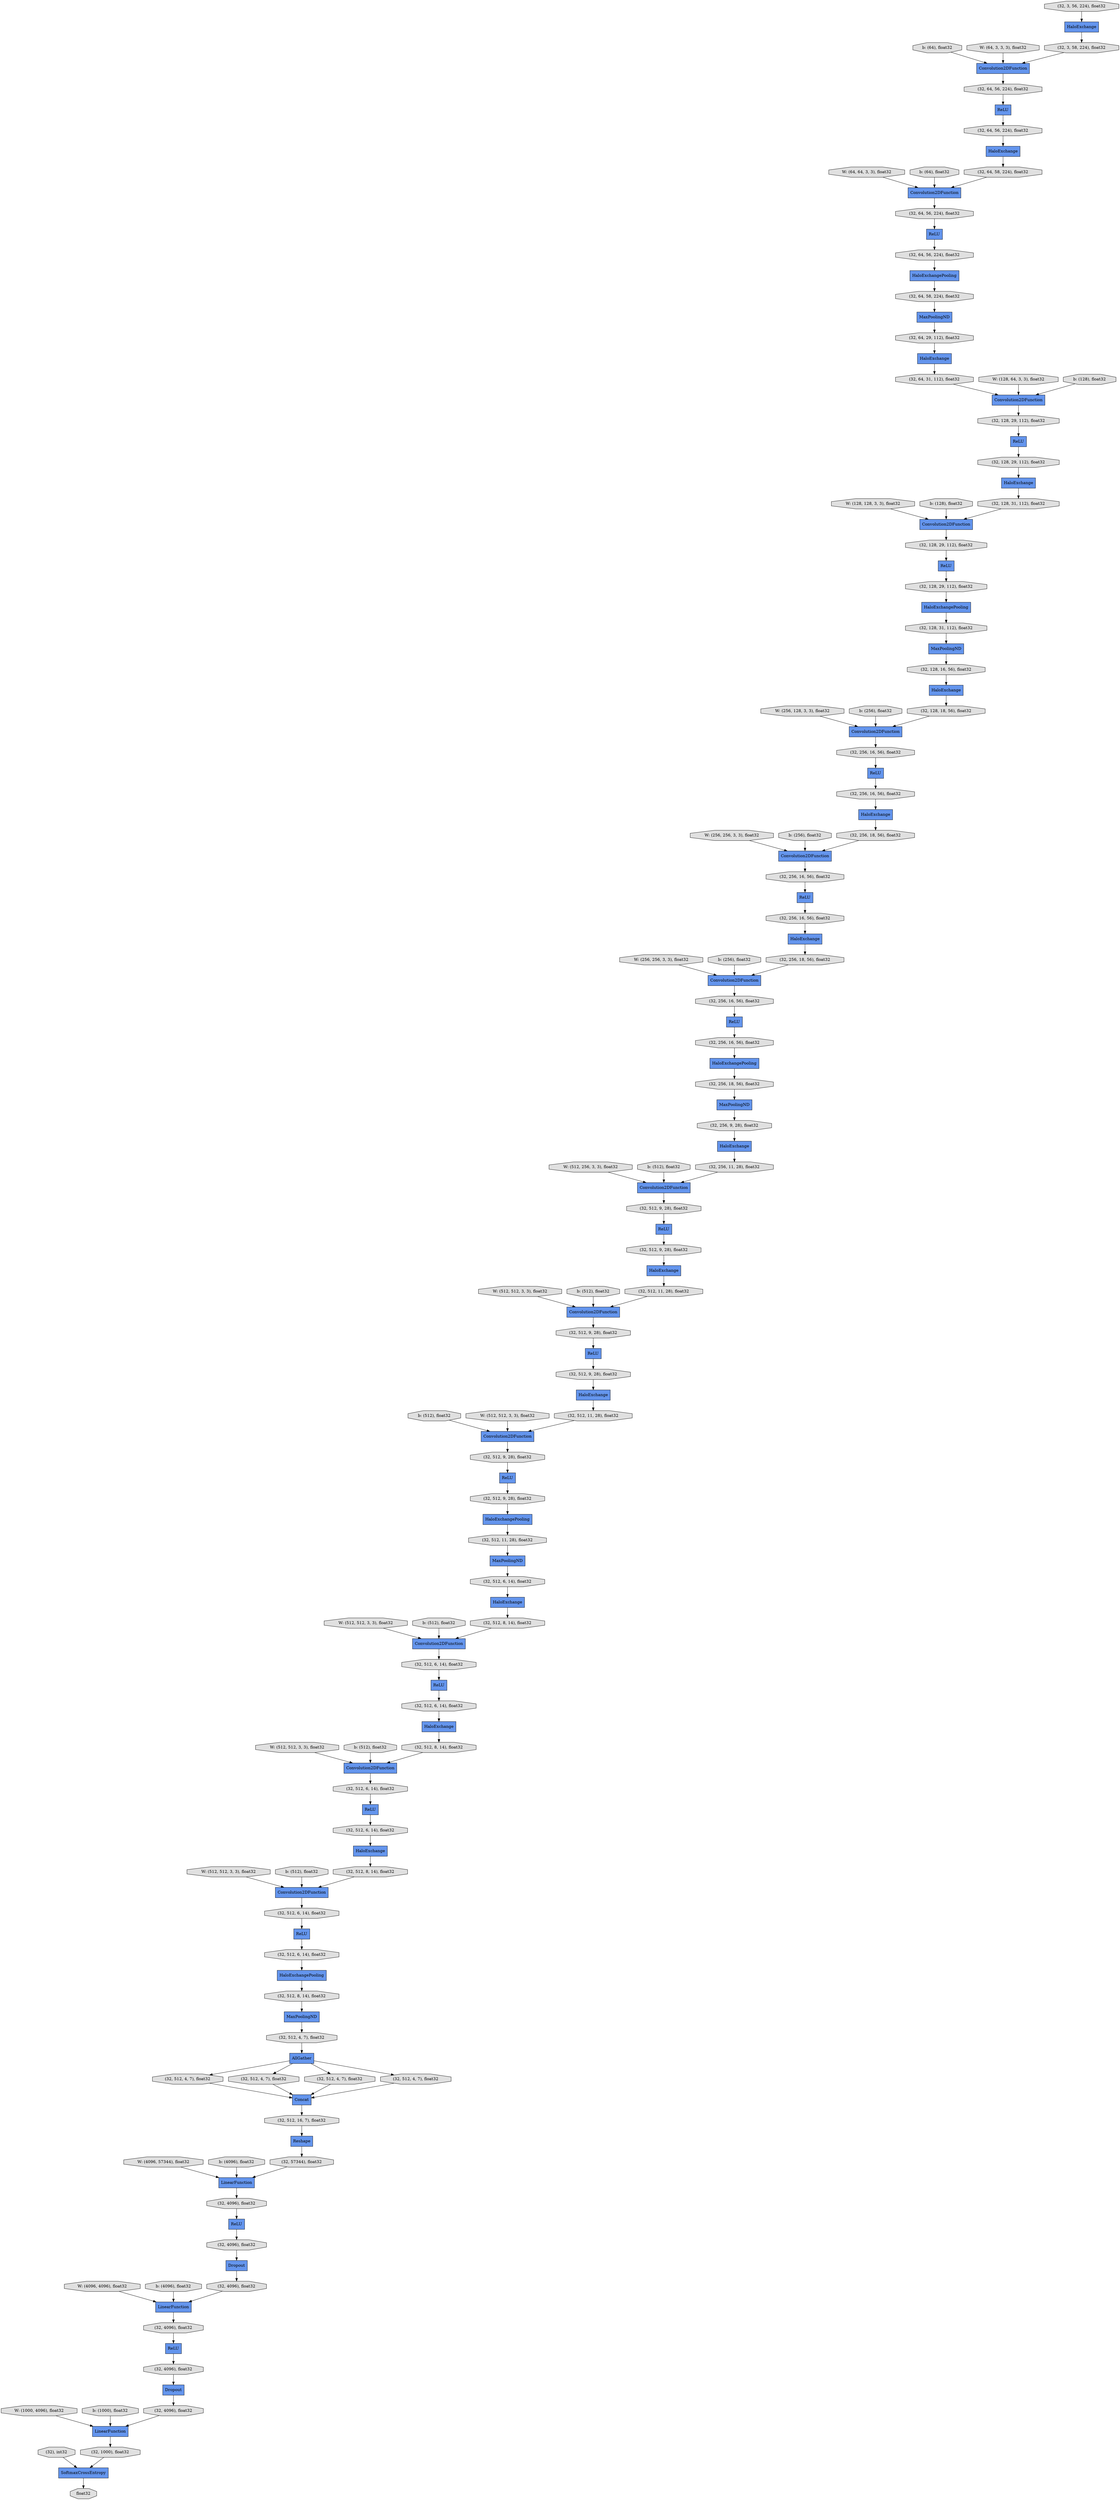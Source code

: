 digraph graphname{rankdir=TB;47544609267792 [label="HaloExchange",shape="record",fillcolor="#6495ED",style="filled"];47546721230992 [label="(32, 128, 29, 112), float32",shape="octagon",fillcolor="#E0E0E0",style="filled"];47546770309328 [label="(32, 4096), float32",shape="octagon",fillcolor="#E0E0E0",style="filled"];47546721231184 [label="(32, 128, 31, 112), float32",shape="octagon",fillcolor="#E0E0E0",style="filled"];47546717364560 [label="(32, 3, 56, 224), float32",shape="octagon",fillcolor="#E0E0E0",style="filled"];47546770309520 [label="float32",shape="octagon",fillcolor="#E0E0E0",style="filled"];47546721231312 [label="HaloExchange",shape="record",fillcolor="#6495ED",style="filled"];47546770309648 [label="(32, 1000), float32",shape="octagon",fillcolor="#E0E0E0",style="filled"];47546721231376 [label="HaloExchangePooling",shape="record",fillcolor="#6495ED",style="filled"];47546721231760 [label="(32, 128, 31, 112), float32",shape="octagon",fillcolor="#E0E0E0",style="filled"];47546721231888 [label="(32, 128, 29, 112), float32",shape="octagon",fillcolor="#E0E0E0",style="filled"];47546721231952 [label="(32, 256, 18, 56), float32",shape="octagon",fillcolor="#E0E0E0",style="filled"];47546721232080 [label="(32, 64, 56, 224), float32",shape="octagon",fillcolor="#E0E0E0",style="filled"];47546721232144 [label="(32, 256, 16, 56), float32",shape="octagon",fillcolor="#E0E0E0",style="filled"];47546721232272 [label="HaloExchange",shape="record",fillcolor="#6495ED",style="filled"];47546721232336 [label="(32, 64, 56, 224), float32",shape="octagon",fillcolor="#E0E0E0",style="filled"];47546721232400 [label="Convolution2DFunction",shape="record",fillcolor="#6495ED",style="filled"];47546721232464 [label="(32, 64, 29, 112), float32",shape="octagon",fillcolor="#E0E0E0",style="filled"];47546721232528 [label="MaxPoolingND",shape="record",fillcolor="#6495ED",style="filled"];47546721232720 [label="(32, 64, 31, 112), float32",shape="octagon",fillcolor="#E0E0E0",style="filled"];47544829429648 [label="b: (64), float32",shape="octagon",fillcolor="#E0E0E0",style="filled"];47546721232912 [label="ReLU",shape="record",fillcolor="#6495ED",style="filled"];47546721232976 [label="(32, 128, 16, 56), float32",shape="octagon",fillcolor="#E0E0E0",style="filled"];47546721233040 [label="ReLU",shape="record",fillcolor="#6495ED",style="filled"];47546721233104 [label="(32, 64, 58, 224), float32",shape="octagon",fillcolor="#E0E0E0",style="filled"];47546721233232 [label="HaloExchange",shape="record",fillcolor="#6495ED",style="filled"];47546721233296 [label="(32, 128, 18, 56), float32",shape="octagon",fillcolor="#E0E0E0",style="filled"];47544829430288 [label="W: (64, 64, 3, 3), float32",shape="octagon",fillcolor="#E0E0E0",style="filled"];47546721233488 [label="HaloExchangePooling",shape="record",fillcolor="#6495ED",style="filled"];47544580254352 [label="W: (64, 3, 3, 3), float32",shape="octagon",fillcolor="#E0E0E0",style="filled"];47546721233616 [label="HaloExchange",shape="record",fillcolor="#6495ED",style="filled"];47544829430608 [label="b: (64), float32",shape="octagon",fillcolor="#E0E0E0",style="filled"];47546721233872 [label="(32, 128, 29, 112), float32",shape="octagon",fillcolor="#E0E0E0",style="filled"];47546721234000 [label="Convolution2DFunction",shape="record",fillcolor="#6495ED",style="filled"];47546721234064 [label="MaxPoolingND",shape="record",fillcolor="#6495ED",style="filled"];47546770164880 [label="Convolution2DFunction",shape="record",fillcolor="#6495ED",style="filled"];47544829430928 [label="W: (128, 64, 3, 3), float32",shape="octagon",fillcolor="#E0E0E0",style="filled"];47546770164944 [label="ReLU",shape="record",fillcolor="#6495ED",style="filled"];47546721234192 [label="Convolution2DFunction",shape="record",fillcolor="#6495ED",style="filled"];47546770165008 [label="(32, 64, 58, 224), float32",shape="octagon",fillcolor="#E0E0E0",style="filled"];47546770165136 [label="(32, 64, 56, 224), float32",shape="octagon",fillcolor="#E0E0E0",style="filled"];47544829431248 [label="b: (128), float32",shape="octagon",fillcolor="#E0E0E0",style="filled"];47546770165200 [label="(32, 64, 56, 224), float32",shape="octagon",fillcolor="#E0E0E0",style="filled"];47546721234448 [label="Convolution2DFunction",shape="record",fillcolor="#6495ED",style="filled"];47546770165264 [label="HaloExchange",shape="record",fillcolor="#6495ED",style="filled"];47546721234576 [label="ReLU",shape="record",fillcolor="#6495ED",style="filled"];47546770165392 [label="(32, 3, 58, 224), float32",shape="octagon",fillcolor="#E0E0E0",style="filled"];47546721234640 [label="(32, 128, 29, 112), float32",shape="octagon",fillcolor="#E0E0E0",style="filled"];47544829431568 [label="W: (128, 128, 3, 3), float32",shape="octagon",fillcolor="#E0E0E0",style="filled"];47546769698704 [label="ReLU",shape="record",fillcolor="#6495ED",style="filled"];47546721234832 [label="ReLU",shape="record",fillcolor="#6495ED",style="filled"];47546770296912 [label="(32, 512, 4, 7), float32",shape="octagon",fillcolor="#E0E0E0",style="filled"];47546721194064 [label="HaloExchange",shape="record",fillcolor="#6495ED",style="filled"];47546770296976 [label="(32, 512, 4, 7), float32",shape="octagon",fillcolor="#E0E0E0",style="filled"];47544829513936 [label="W: (1000, 4096), float32",shape="octagon",fillcolor="#E0E0E0",style="filled"];47544829489360 [label="b: (128), float32",shape="octagon",fillcolor="#E0E0E0",style="filled"];47546721194256 [label="HaloExchange",shape="record",fillcolor="#6495ED",style="filled"];47546769666320 [label="Convolution2DFunction",shape="record",fillcolor="#6495ED",style="filled"];47546721194320 [label="Convolution2DFunction",shape="record",fillcolor="#6495ED",style="filled"];47546770297232 [label="(32, 512, 4, 7), float32",shape="octagon",fillcolor="#E0E0E0",style="filled"];47544829505936 [label="b: (512), float32",shape="octagon",fillcolor="#E0E0E0",style="filled"];47546721194384 [label="(32, 512, 9, 28), float32",shape="octagon",fillcolor="#E0E0E0",style="filled"];47546769592784 [label="(32, 512, 6, 14), float32",shape="octagon",fillcolor="#E0E0E0",style="filled"];47546721194512 [label="(32, 256, 18, 56), float32",shape="octagon",fillcolor="#E0E0E0",style="filled"];47544829489680 [label="W: (256, 128, 3, 3), float32",shape="octagon",fillcolor="#E0E0E0",style="filled"];47546769863184 [label="Convolution2DFunction",shape="record",fillcolor="#6495ED",style="filled"];47544829514320 [label="b: (1000), float32",shape="octagon",fillcolor="#E0E0E0",style="filled"];47546769863248 [label="HaloExchange",shape="record",fillcolor="#6495ED",style="filled"];47546769592976 [label="Concat",shape="record",fillcolor="#6495ED",style="filled"];47546770297488 [label="(32, 512, 4, 7), float32",shape="octagon",fillcolor="#E0E0E0",style="filled"];47546721194640 [label="(32, 512, 11, 28), float32",shape="octagon",fillcolor="#E0E0E0",style="filled"];47546770297552 [label="(32), int32",shape="octagon",fillcolor="#E0E0E0",style="filled"];47544614859472 [label="Dropout",shape="record",fillcolor="#6495ED",style="filled"];47546769593040 [label="(32, 512, 6, 14), float32",shape="octagon",fillcolor="#E0E0E0",style="filled"];47544829506256 [label="W: (512, 512, 3, 3), float32",shape="octagon",fillcolor="#E0E0E0",style="filled"];47546721194704 [label="HaloExchange",shape="record",fillcolor="#6495ED",style="filled"];47546721194832 [label="(32, 512, 9, 28), float32",shape="octagon",fillcolor="#E0E0E0",style="filled"];47544829514640 [label="LinearFunction",shape="record",fillcolor="#6495ED",style="filled"];47546721194896 [label="Convolution2DFunction",shape="record",fillcolor="#6495ED",style="filled"];47544829490064 [label="b: (256), float32",shape="octagon",fillcolor="#E0E0E0",style="filled"];47546770297808 [label="LinearFunction",shape="record",fillcolor="#6495ED",style="filled"];47546721194960 [label="HaloExchangePooling",shape="record",fillcolor="#6495ED",style="filled"];47546770297872 [label="(32, 512, 16, 7), float32",shape="octagon",fillcolor="#E0E0E0",style="filled"];47544829506640 [label="b: (512), float32",shape="octagon",fillcolor="#E0E0E0",style="filled"];47544829490384 [label="W: (256, 256, 3, 3), float32",shape="octagon",fillcolor="#E0E0E0",style="filled"];47546769593616 [label="(32, 512, 8, 14), float32",shape="octagon",fillcolor="#E0E0E0",style="filled"];47546719532368 [label="ReLU",shape="record",fillcolor="#6495ED",style="filled"];47546769593744 [label="AllGather",shape="record",fillcolor="#6495ED",style="filled"];47544829506960 [label="W: (512, 512, 3, 3), float32",shape="octagon",fillcolor="#E0E0E0",style="filled"];47546721195408 [label="(32, 512, 11, 28), float32",shape="octagon",fillcolor="#E0E0E0",style="filled"];47546769864144 [label="Reshape",shape="record",fillcolor="#6495ED",style="filled"];47546721195472 [label="(32, 512, 9, 28), float32",shape="octagon",fillcolor="#E0E0E0",style="filled"];47546721195536 [label="(32, 256, 16, 56), float32",shape="octagon",fillcolor="#E0E0E0",style="filled"];47546721195600 [label="ReLU",shape="record",fillcolor="#6495ED",style="filled"];47544829490768 [label="b: (256), float32",shape="octagon",fillcolor="#E0E0E0",style="filled"];47546721195664 [label="(32, 256, 16, 56), float32",shape="octagon",fillcolor="#E0E0E0",style="filled"];47546769594064 [label="ReLU",shape="record",fillcolor="#6495ED",style="filled"];47544829507344 [label="b: (512), float32",shape="octagon",fillcolor="#E0E0E0",style="filled"];47546721195792 [label="ReLU",shape="record",fillcolor="#6495ED",style="filled"];47546769594192 [label="(32, 512, 4, 7), float32",shape="octagon",fillcolor="#E0E0E0",style="filled"];47546721195856 [label="(32, 256, 18, 56), float32",shape="octagon",fillcolor="#E0E0E0",style="filled"];47546769594256 [label="(32, 512, 6, 14), float32",shape="octagon",fillcolor="#E0E0E0",style="filled"];47546770298768 [label="(32, 57344), float32",shape="octagon",fillcolor="#E0E0E0",style="filled"];47544829491088 [label="W: (256, 256, 3, 3), float32",shape="octagon",fillcolor="#E0E0E0",style="filled"];47546769594320 [label="(32, 512, 8, 14), float32",shape="octagon",fillcolor="#E0E0E0",style="filled"];47546721171472 [label="(32, 512, 6, 14), float32",shape="octagon",fillcolor="#E0E0E0",style="filled"];47546770298960 [label="(32, 4096), float32",shape="octagon",fillcolor="#E0E0E0",style="filled"];47546721171536 [label="Convolution2DFunction",shape="record",fillcolor="#6495ED",style="filled"];47544829507664 [label="W: (512, 512, 3, 3), float32",shape="octagon",fillcolor="#E0E0E0",style="filled"];47546721196112 [label="Convolution2DFunction",shape="record",fillcolor="#6495ED",style="filled"];47546721171600 [label="(32, 512, 6, 14), float32",shape="octagon",fillcolor="#E0E0E0",style="filled"];47544603687120 [label="MaxPoolingND",shape="record",fillcolor="#6495ED",style="filled"];47544829491472 [label="b: (256), float32",shape="octagon",fillcolor="#E0E0E0",style="filled"];47546770299216 [label="(32, 4096), float32",shape="octagon",fillcolor="#E0E0E0",style="filled"];47544599730512 [label="ReLU",shape="record",fillcolor="#6495ED",style="filled"];47546721171856 [label="HaloExchangePooling",shape="record",fillcolor="#6495ED",style="filled"];47544829508048 [label="b: (512), float32",shape="octagon",fillcolor="#E0E0E0",style="filled"];47546721171984 [label="(32, 512, 6, 14), float32",shape="octagon",fillcolor="#E0E0E0",style="filled"];47546721196560 [label="(32, 256, 16, 56), float32",shape="octagon",fillcolor="#E0E0E0",style="filled"];47546721196624 [label="ReLU",shape="record",fillcolor="#6495ED",style="filled"];47544829491792 [label="W: (512, 256, 3, 3), float32",shape="octagon",fillcolor="#E0E0E0",style="filled"];47546721172112 [label="(32, 512, 6, 14), float32",shape="octagon",fillcolor="#E0E0E0",style="filled"];47546721196688 [label="(32, 256, 16, 56), float32",shape="octagon",fillcolor="#E0E0E0",style="filled"];47546721172176 [label="(32, 512, 11, 28), float32",shape="octagon",fillcolor="#E0E0E0",style="filled"];47546721196752 [label="Convolution2DFunction",shape="record",fillcolor="#6495ED",style="filled"];47544829508368 [label="W: (4096, 57344), float32",shape="octagon",fillcolor="#E0E0E0",style="filled"];47546721172240 [label="(32, 512, 8, 14), float32",shape="octagon",fillcolor="#E0E0E0",style="filled"];47546721196816 [label="ReLU",shape="record",fillcolor="#6495ED",style="filled"];47546769669008 [label="HaloExchange",shape="record",fillcolor="#6495ED",style="filled"];47546721172432 [label="Convolution2DFunction",shape="record",fillcolor="#6495ED",style="filled"];47544829492176 [label="b: (512), float32",shape="octagon",fillcolor="#E0E0E0",style="filled"];47546769669136 [label="SoftmaxCrossEntropy",shape="record",fillcolor="#6495ED",style="filled"];47546770299920 [label="(32, 4096), float32",shape="octagon",fillcolor="#E0E0E0",style="filled"];47544829508688 [label="b: (4096), float32",shape="octagon",fillcolor="#E0E0E0",style="filled"];47546721197136 [label="(32, 512, 9, 28), float32",shape="octagon",fillcolor="#E0E0E0",style="filled"];47546769669200 [label="ReLU",shape="record",fillcolor="#6495ED",style="filled"];47546721172624 [label="(32, 512, 9, 28), float32",shape="octagon",fillcolor="#E0E0E0",style="filled"];47546721172688 [label="ReLU",shape="record",fillcolor="#6495ED",style="filled"];47546721197264 [label="HaloExchange",shape="record",fillcolor="#6495ED",style="filled"];47546770300176 [label="Dropout",shape="record",fillcolor="#6495ED",style="filled"];47546721172752 [label="(32, 512, 9, 28), float32",shape="octagon",fillcolor="#E0E0E0",style="filled"];47544829492496 [label="W: (512, 512, 3, 3), float32",shape="octagon",fillcolor="#E0E0E0",style="filled"];47546770300240 [label="(32, 4096), float32",shape="octagon",fillcolor="#E0E0E0",style="filled"];47546721197392 [label="MaxPoolingND",shape="record",fillcolor="#6495ED",style="filled"];47544829509008 [label="W: (4096, 4096), float32",shape="octagon",fillcolor="#E0E0E0",style="filled"];47546721197520 [label="(32, 256, 16, 56), float32",shape="octagon",fillcolor="#E0E0E0",style="filled"];47546769628624 [label="HaloExchangePooling",shape="record",fillcolor="#6495ED",style="filled"];47546721197584 [label="(32, 256, 11, 28), float32",shape="octagon",fillcolor="#E0E0E0",style="filled"];47546770300560 [label="LinearFunction",shape="record",fillcolor="#6495ED",style="filled"];47546721173136 [label="(32, 512, 8, 14), float32",shape="octagon",fillcolor="#E0E0E0",style="filled"];47544829492880 [label="b: (512), float32",shape="octagon",fillcolor="#E0E0E0",style="filled"];47546770300624 [label="(32, 4096), float32",shape="octagon",fillcolor="#E0E0E0",style="filled"];47546721173264 [label="HaloExchange",shape="record",fillcolor="#6495ED",style="filled"];47544829509456 [label="b: (4096), float32",shape="octagon",fillcolor="#E0E0E0",style="filled"];47546721197904 [label="(32, 256, 9, 28), float32",shape="octagon",fillcolor="#E0E0E0",style="filled"];47546721173392 [label="MaxPoolingND",shape="record",fillcolor="#6495ED",style="filled"];47544829493200 [label="W: (512, 512, 3, 3), float32",shape="octagon",fillcolor="#E0E0E0",style="filled"];47546769594192 -> 47546769593744;47544829491472 -> 47546721234000;47546717364560 -> 47546769669008;47544829507344 -> 47546721172432;47546770296976 -> 47546769592976;47546769594256 -> 47546721172688;47546721172240 -> 47546721194320;47546721197584 -> 47546721196112;47546721194512 -> 47546721234000;47544609267792 -> 47546721231760;47546721194640 -> 47546721194896;47544829492176 -> 47546721196112;47544829431568 -> 47546721234192;47546721171600 -> 47546721197264;47546721171856 -> 47546769593616;47544829507664 -> 47546721171536;47544829491088 -> 47546721234000;47546769863248 -> 47546770165008;47546770164880 -> 47546721230992;47544829492496 -> 47546721194896;47546721234192 -> 47546721234640;47546721234448 -> 47546721196560;47546770165264 -> 47546721232720;47544829491792 -> 47546721196112;47544829429648 -> 47546769666320;47544829505936 -> 47546721196752;47544829508368 -> 47544829514640;47546721194960 -> 47546721172176;47546721232976 -> 47546721233232;47546769628624 -> 47546721233104;47546770309328 -> 47546770300560;47546721232464 -> 47546770165264;47546769666320 -> 47546770165136;47546721172752 -> 47546721195792;47546721232080 -> 47544599730512;47546721195600 -> 47546721171600;47546721172624 -> 47546721194960;47546721172688 -> 47546769592784;47546721196560 -> 47546721233040;47546721194704 -> 47546721194640;47546721234640 -> 47546721234576;47546721195792 -> 47546721172624;47544829506640 -> 47546721194320;47546770164944 -> 47546721233872;47546770297872 -> 47546769864144;47546721196624 -> 47546721195472;47546721233872 -> 47544609267792;47546721233616 -> 47546721197584;47546721196688 -> 47546721232912;47546721194320 -> 47546721171472;47546769863184 -> 47546721232080;47546770297808 -> 47546770300240;47544829509456 -> 47546770297808;47546721171984 -> 47546721194256;47546721232400 -> 47546721232144;47546721232720 -> 47546770164880;47546721233296 -> 47546721232400;47544829506256 -> 47546721194320;47546721231312 -> 47546721231952;47544829489680 -> 47546721232400;47546770297552 -> 47546769669136;47544614859472 -> 47546770299920;47546721195536 -> 47546721232272;47546721231760 -> 47546721234192;47546769593744 -> 47546770296912;47544603687120 -> 47546721232464;47546721171536 -> 47546769594256;47546721231888 -> 47546721233488;47546721233040 -> 47546721195536;47546721232336 -> 47546769628624;47546770298960 -> 47544614859472;47546769698704 -> 47546769593040;47546721194064 -> 47546721195408;47546721231184 -> 47546721232528;47546721233488 -> 47546721231184;47546721172176 -> 47546721197392;47544829508048 -> 47546721171536;47546769669008 -> 47546770165392;47546721231376 -> 47546721195856;47544829490384 -> 47546721234448;47546770300240 -> 47546719532368;47546721197392 -> 47546721171984;47544829431248 -> 47546770164880;47546770165136 -> 47546769669200;47546769593744 -> 47546770297232;47544829493200 -> 47546721196752;47544829490064 -> 47546721232400;47546770300176 -> 47546770309328;47546770165200 -> 47546769863248;47546721234000 -> 47546721196688;47546721234576 -> 47546721231888;47544829430608 -> 47546769863184;47544599730512 -> 47546721232336;47546770300624 -> 47546770300176;47546721196112 -> 47546721194384;47546769864144 -> 47546770298768;47546769593744 -> 47546770296976;47546721234832 -> 47546721195664;47546769669200 -> 47546770165200;47546721172432 -> 47546721172112;47546769594064 -> 47546770298960;47546769593040 -> 47546721173264;47544580254352 -> 47546769666320;47544829513936 -> 47546770300560;47544829490768 -> 47546721234448;47546770297232 -> 47546769592976;47546721172112 -> 47546769698704;47546721197904 -> 47546721233616;47544829509008 -> 47546770297808;47544829506960 -> 47546721172432;47546721197136 -> 47546721196816;47546721194896 -> 47546721197136;47546721194384 -> 47546721196624;47544829430928 -> 47546770164880;47546721196752 -> 47546721172752;47546721195664 -> 47546721231312;47546769593616 -> 47546721173392;47546721232144 -> 47546721234832;47546721231952 -> 47546721234448;47544829430288 -> 47546769863184;47544829514320 -> 47546770300560;47546721233104 -> 47544603687120;47546721195408 -> 47546721196752;47546721197520 -> 47546721231376;47546770165392 -> 47546769666320;47546721173392 -> 47546769594192;47546721197264 -> 47546721173136;47546770309648 -> 47546769669136;47546769593744 -> 47546770297488;47546721230992 -> 47546770164944;47546721196816 -> 47546721194832;47546721195856 -> 47546721234064;47546721195472 -> 47546721194704;47546721232272 -> 47546721194512;47546770299920 -> 47546770297808;47546719532368 -> 47546770300624;47546770300560 -> 47546770309648;47546721173264 -> 47546769594320;47546721234064 -> 47546721197904;47546770298768 -> 47544829514640;47544829508688 -> 47544829514640;47546721173136 -> 47546721172432;47546721171472 -> 47546721195600;47544829489360 -> 47546721234192;47546721194832 -> 47546721194064;47546769592784 -> 47546721171856;47546721232912 -> 47546721197520;47546721232528 -> 47546721232976;47546769594320 -> 47546721171536;47546721194256 -> 47546721172240;47544829492880 -> 47546721194896;47546770296912 -> 47546769592976;47546721233232 -> 47546721233296;47546769669136 -> 47546770309520;47546769592976 -> 47546770297872;47546770297488 -> 47546769592976;47546770165008 -> 47546769863184;47544829514640 -> 47546770299216;47546770299216 -> 47546769594064;}